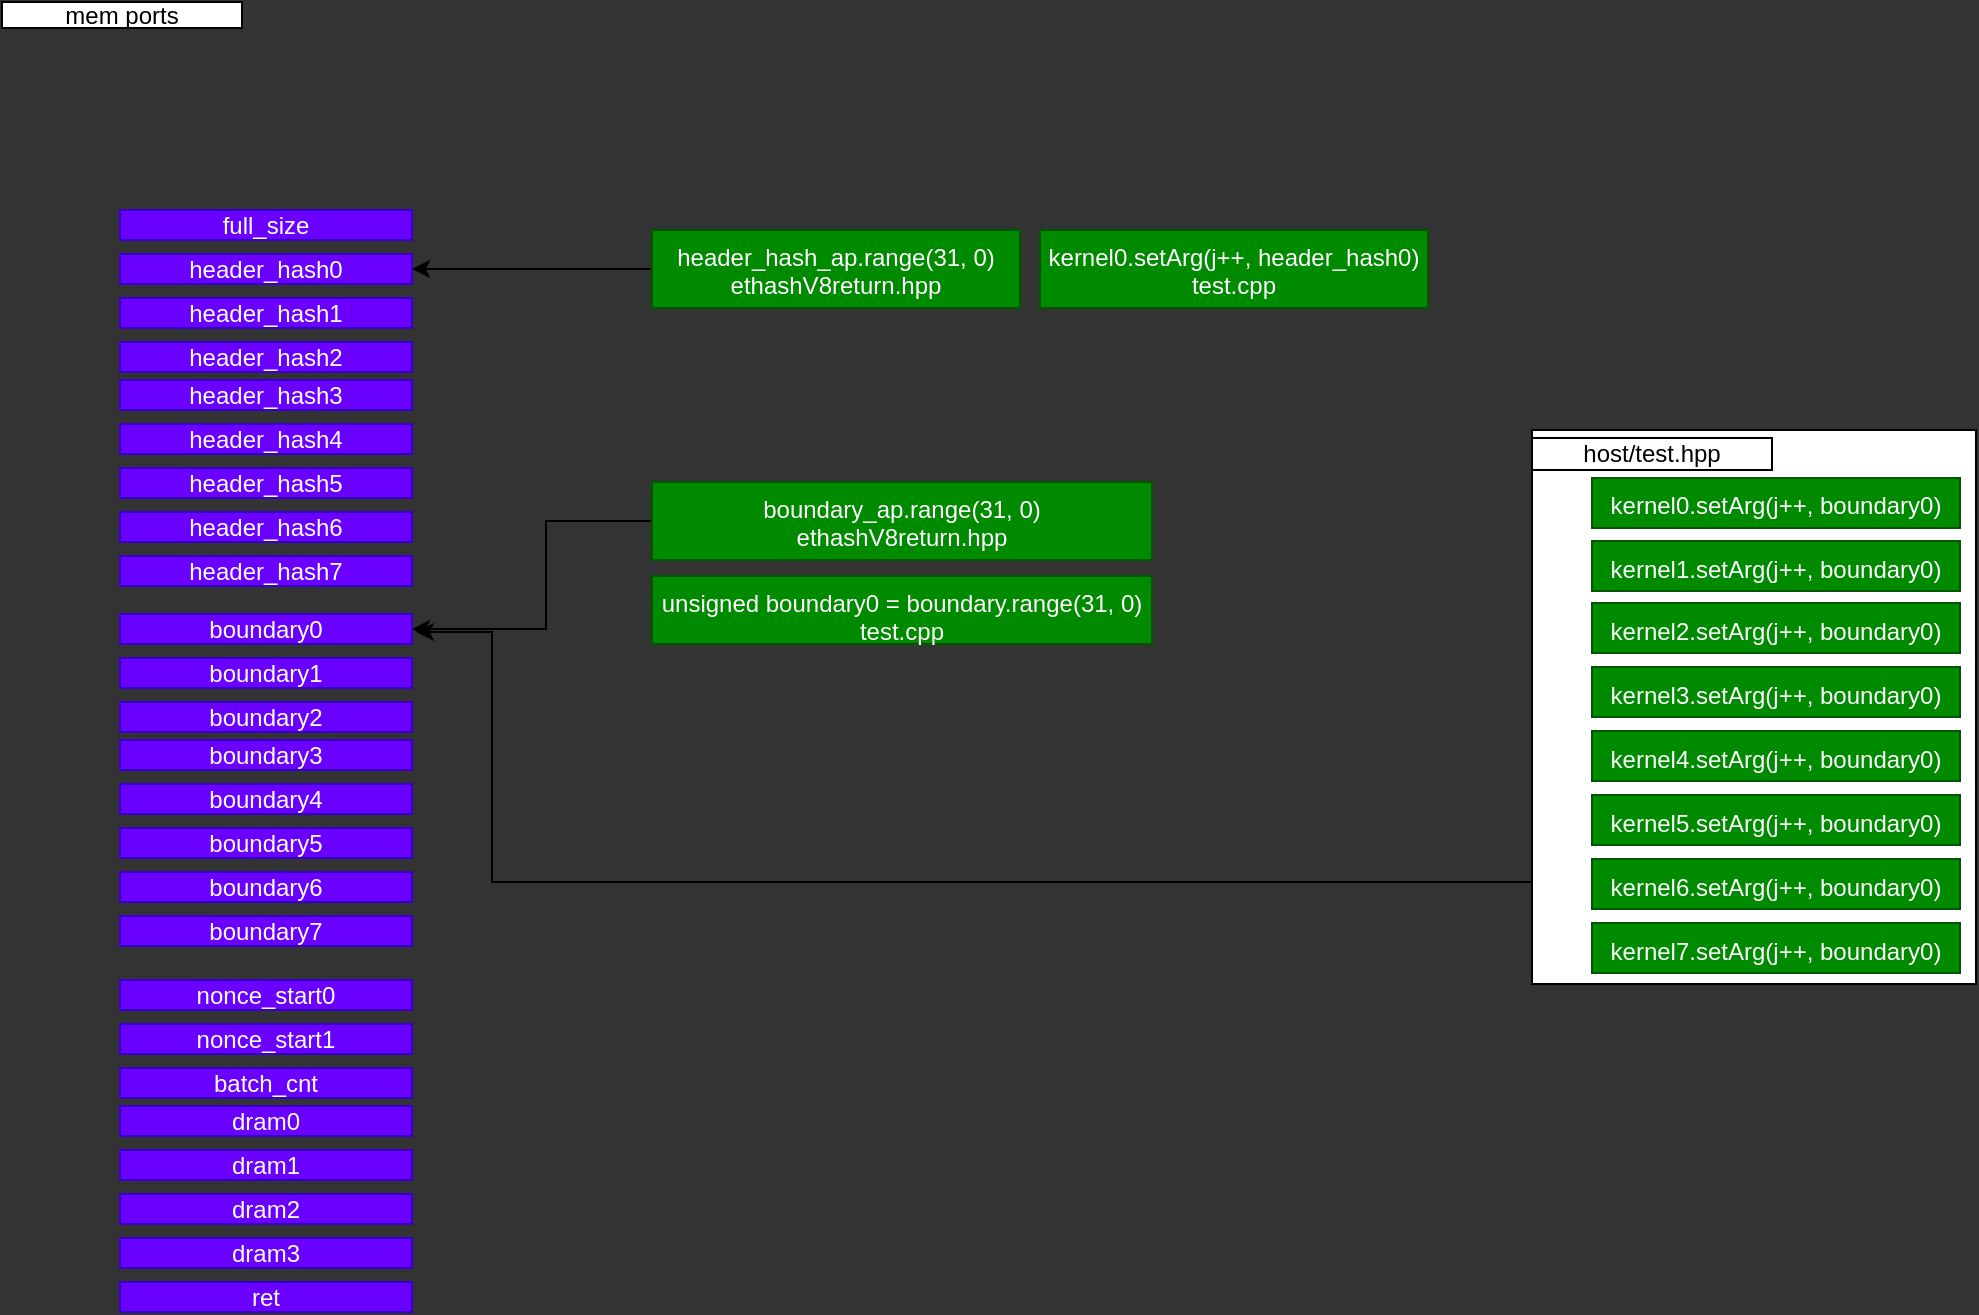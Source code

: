 <mxfile version="17.4.6" type="github">
  <diagram id="fBou8jqfJ-IzIA2dnfak" name="ethash_kernel">
    <mxGraphModel dx="1357" dy="807" grid="0" gridSize="10" guides="1" tooltips="1" connect="1" arrows="1" fold="1" page="0" pageScale="1" pageWidth="850" pageHeight="1100" background="#333333" math="0" shadow="0">
      <root>
        <mxCell id="0" />
        <mxCell id="1" parent="0" />
        <mxCell id="PowGZbfVUuosZzaBvfRT-45" style="edgeStyle=orthogonalEdgeStyle;rounded=0;orthogonalLoop=1;jettySize=auto;html=1;exitX=0;exitY=0.5;exitDx=0;exitDy=0;" edge="1" parent="1" source="PowGZbfVUuosZzaBvfRT-41">
          <mxGeometry relative="1" as="geometry">
            <mxPoint x="240" y="334" as="targetPoint" />
            <Array as="points">
              <mxPoint x="278" y="459" />
              <mxPoint x="278" y="334" />
            </Array>
          </mxGeometry>
        </mxCell>
        <mxCell id="PowGZbfVUuosZzaBvfRT-41" value="" style="rounded=0;whiteSpace=wrap;html=1;" vertex="1" parent="1">
          <mxGeometry x="798" y="233" width="222" height="277" as="geometry" />
        </mxCell>
        <mxCell id="vV10gTrduIRS4eCzoeQk-2" value="mem ports" style="rounded=0;whiteSpace=wrap;html=1;" parent="1" vertex="1">
          <mxGeometry x="33" y="19" width="120" height="13" as="geometry" />
        </mxCell>
        <mxCell id="PowGZbfVUuosZzaBvfRT-1" value="full_size" style="rounded=0;whiteSpace=wrap;html=1;fillColor=#6a00ff;fontColor=#ffffff;strokeColor=#3700CC;" vertex="1" parent="1">
          <mxGeometry x="92" y="123" width="146" height="15" as="geometry" />
        </mxCell>
        <mxCell id="PowGZbfVUuosZzaBvfRT-5" value="header_hash0" style="rounded=0;whiteSpace=wrap;html=1;fillColor=#6a00ff;fontColor=#ffffff;strokeColor=#3700CC;" vertex="1" parent="1">
          <mxGeometry x="92" y="145" width="146" height="15" as="geometry" />
        </mxCell>
        <mxCell id="PowGZbfVUuosZzaBvfRT-6" value="header_hash1" style="rounded=0;whiteSpace=wrap;html=1;fillColor=#6a00ff;fontColor=#ffffff;strokeColor=#3700CC;" vertex="1" parent="1">
          <mxGeometry x="92" y="167" width="146" height="15" as="geometry" />
        </mxCell>
        <mxCell id="PowGZbfVUuosZzaBvfRT-7" value="header_hash2" style="rounded=0;whiteSpace=wrap;html=1;fillColor=#6a00ff;fontColor=#ffffff;strokeColor=#3700CC;" vertex="1" parent="1">
          <mxGeometry x="92" y="189" width="146" height="15" as="geometry" />
        </mxCell>
        <mxCell id="PowGZbfVUuosZzaBvfRT-8" value="header_hash3" style="rounded=0;whiteSpace=wrap;html=1;fillColor=#6a00ff;fontColor=#ffffff;strokeColor=#3700CC;" vertex="1" parent="1">
          <mxGeometry x="92" y="208" width="146" height="15" as="geometry" />
        </mxCell>
        <mxCell id="PowGZbfVUuosZzaBvfRT-9" value="header_hash4" style="rounded=0;whiteSpace=wrap;html=1;fillColor=#6a00ff;fontColor=#ffffff;strokeColor=#3700CC;" vertex="1" parent="1">
          <mxGeometry x="92" y="230" width="146" height="15" as="geometry" />
        </mxCell>
        <mxCell id="PowGZbfVUuosZzaBvfRT-10" value="header_hash5" style="rounded=0;whiteSpace=wrap;html=1;fillColor=#6a00ff;fontColor=#ffffff;strokeColor=#3700CC;" vertex="1" parent="1">
          <mxGeometry x="92" y="252" width="146" height="15" as="geometry" />
        </mxCell>
        <mxCell id="PowGZbfVUuosZzaBvfRT-11" value="header_hash6" style="rounded=0;whiteSpace=wrap;html=1;fillColor=#6a00ff;fontColor=#ffffff;strokeColor=#3700CC;" vertex="1" parent="1">
          <mxGeometry x="92" y="274" width="146" height="15" as="geometry" />
        </mxCell>
        <mxCell id="PowGZbfVUuosZzaBvfRT-12" value="header_hash7" style="rounded=0;whiteSpace=wrap;html=1;fillColor=#6a00ff;fontColor=#ffffff;strokeColor=#3700CC;" vertex="1" parent="1">
          <mxGeometry x="92" y="296" width="146" height="15" as="geometry" />
        </mxCell>
        <mxCell id="PowGZbfVUuosZzaBvfRT-13" value="boundary0" style="rounded=0;whiteSpace=wrap;html=1;fillColor=#6a00ff;fontColor=#ffffff;strokeColor=#3700CC;" vertex="1" parent="1">
          <mxGeometry x="92" y="325" width="146" height="15" as="geometry" />
        </mxCell>
        <mxCell id="PowGZbfVUuosZzaBvfRT-14" value="boundary1" style="rounded=0;whiteSpace=wrap;html=1;fillColor=#6a00ff;fontColor=#ffffff;strokeColor=#3700CC;" vertex="1" parent="1">
          <mxGeometry x="92" y="347" width="146" height="15" as="geometry" />
        </mxCell>
        <mxCell id="PowGZbfVUuosZzaBvfRT-15" value="boundary2" style="rounded=0;whiteSpace=wrap;html=1;fillColor=#6a00ff;fontColor=#ffffff;strokeColor=#3700CC;" vertex="1" parent="1">
          <mxGeometry x="92" y="369" width="146" height="15" as="geometry" />
        </mxCell>
        <mxCell id="PowGZbfVUuosZzaBvfRT-16" value="boundary3" style="rounded=0;whiteSpace=wrap;html=1;fillColor=#6a00ff;fontColor=#ffffff;strokeColor=#3700CC;" vertex="1" parent="1">
          <mxGeometry x="92" y="388" width="146" height="15" as="geometry" />
        </mxCell>
        <mxCell id="PowGZbfVUuosZzaBvfRT-17" value="boundary4" style="rounded=0;whiteSpace=wrap;html=1;fillColor=#6a00ff;fontColor=#ffffff;strokeColor=#3700CC;" vertex="1" parent="1">
          <mxGeometry x="92" y="410" width="146" height="15" as="geometry" />
        </mxCell>
        <mxCell id="PowGZbfVUuosZzaBvfRT-18" value="boundary5" style="rounded=0;whiteSpace=wrap;html=1;fillColor=#6a00ff;fontColor=#ffffff;strokeColor=#3700CC;" vertex="1" parent="1">
          <mxGeometry x="92" y="432" width="146" height="15" as="geometry" />
        </mxCell>
        <mxCell id="PowGZbfVUuosZzaBvfRT-19" value="boundary6" style="rounded=0;whiteSpace=wrap;html=1;fillColor=#6a00ff;fontColor=#ffffff;strokeColor=#3700CC;" vertex="1" parent="1">
          <mxGeometry x="92" y="454" width="146" height="15" as="geometry" />
        </mxCell>
        <mxCell id="PowGZbfVUuosZzaBvfRT-20" value="boundary7" style="rounded=0;whiteSpace=wrap;html=1;fillColor=#6a00ff;fontColor=#ffffff;strokeColor=#3700CC;" vertex="1" parent="1">
          <mxGeometry x="92" y="476" width="146" height="15" as="geometry" />
        </mxCell>
        <mxCell id="PowGZbfVUuosZzaBvfRT-21" value="nonce_start0" style="rounded=0;whiteSpace=wrap;html=1;fillColor=#6a00ff;fontColor=#ffffff;strokeColor=#3700CC;" vertex="1" parent="1">
          <mxGeometry x="92" y="508" width="146" height="15" as="geometry" />
        </mxCell>
        <mxCell id="PowGZbfVUuosZzaBvfRT-22" value="nonce_start1" style="rounded=0;whiteSpace=wrap;html=1;fillColor=#6a00ff;fontColor=#ffffff;strokeColor=#3700CC;" vertex="1" parent="1">
          <mxGeometry x="92" y="530" width="146" height="15" as="geometry" />
        </mxCell>
        <mxCell id="PowGZbfVUuosZzaBvfRT-23" value="batch_cnt" style="rounded=0;whiteSpace=wrap;html=1;fillColor=#6a00ff;fontColor=#ffffff;strokeColor=#3700CC;" vertex="1" parent="1">
          <mxGeometry x="92" y="552" width="146" height="15" as="geometry" />
        </mxCell>
        <mxCell id="PowGZbfVUuosZzaBvfRT-24" value="dram0" style="rounded=0;whiteSpace=wrap;html=1;fillColor=#6a00ff;fontColor=#ffffff;strokeColor=#3700CC;" vertex="1" parent="1">
          <mxGeometry x="92" y="571" width="146" height="15" as="geometry" />
        </mxCell>
        <mxCell id="PowGZbfVUuosZzaBvfRT-25" value="dram1" style="rounded=0;whiteSpace=wrap;html=1;fillColor=#6a00ff;fontColor=#ffffff;strokeColor=#3700CC;" vertex="1" parent="1">
          <mxGeometry x="92" y="593" width="146" height="15" as="geometry" />
        </mxCell>
        <mxCell id="PowGZbfVUuosZzaBvfRT-26" value="dram2" style="rounded=0;whiteSpace=wrap;html=1;fillColor=#6a00ff;fontColor=#ffffff;strokeColor=#3700CC;" vertex="1" parent="1">
          <mxGeometry x="92" y="615" width="146" height="15" as="geometry" />
        </mxCell>
        <mxCell id="PowGZbfVUuosZzaBvfRT-27" value="dram3" style="rounded=0;whiteSpace=wrap;html=1;fillColor=#6a00ff;fontColor=#ffffff;strokeColor=#3700CC;" vertex="1" parent="1">
          <mxGeometry x="92" y="637" width="146" height="15" as="geometry" />
        </mxCell>
        <mxCell id="PowGZbfVUuosZzaBvfRT-28" value="ret" style="rounded=0;whiteSpace=wrap;html=1;fillColor=#6a00ff;fontColor=#ffffff;strokeColor=#3700CC;" vertex="1" parent="1">
          <mxGeometry x="92" y="659" width="146" height="15" as="geometry" />
        </mxCell>
        <mxCell id="PowGZbfVUuosZzaBvfRT-30" style="edgeStyle=orthogonalEdgeStyle;rounded=0;orthogonalLoop=1;jettySize=auto;html=1;exitX=0;exitY=0.5;exitDx=0;exitDy=0;" edge="1" parent="1" source="PowGZbfVUuosZzaBvfRT-29" target="PowGZbfVUuosZzaBvfRT-5">
          <mxGeometry relative="1" as="geometry" />
        </mxCell>
        <mxCell id="PowGZbfVUuosZzaBvfRT-29" value="&lt;div&gt;header_hash_ap.range(31, 0)&lt;/div&gt;&lt;div&gt;ethashV8return.hpp&lt;br&gt;&lt;/div&gt;" style="rounded=0;whiteSpace=wrap;html=1;fillColor=#008a00;fontColor=#ffffff;strokeColor=#005700;verticalAlign=top;" vertex="1" parent="1">
          <mxGeometry x="358" y="133" width="184" height="39" as="geometry" />
        </mxCell>
        <mxCell id="PowGZbfVUuosZzaBvfRT-31" value="&lt;div&gt;kernel0.setArg(j++, header_hash0)&lt;/div&gt;&lt;div&gt;test.cpp&lt;br&gt;&lt;/div&gt;" style="rounded=0;whiteSpace=wrap;html=1;fillColor=#008a00;fontColor=#ffffff;strokeColor=#005700;verticalAlign=top;" vertex="1" parent="1">
          <mxGeometry x="552" y="133" width="194" height="39" as="geometry" />
        </mxCell>
        <mxCell id="PowGZbfVUuosZzaBvfRT-43" style="edgeStyle=orthogonalEdgeStyle;rounded=0;orthogonalLoop=1;jettySize=auto;html=1;exitX=0;exitY=0.5;exitDx=0;exitDy=0;entryX=1;entryY=0.5;entryDx=0;entryDy=0;" edge="1" parent="1" source="PowGZbfVUuosZzaBvfRT-32" target="PowGZbfVUuosZzaBvfRT-13">
          <mxGeometry relative="1" as="geometry">
            <Array as="points">
              <mxPoint x="305" y="279" />
              <mxPoint x="305" y="333" />
            </Array>
          </mxGeometry>
        </mxCell>
        <mxCell id="PowGZbfVUuosZzaBvfRT-32" value="&lt;div&gt;boundary_ap.range(31, 0)&lt;/div&gt;&lt;div&gt;ethashV8return.hpp&lt;br&gt;&lt;/div&gt;" style="rounded=0;whiteSpace=wrap;html=1;fillColor=#008a00;fontColor=#ffffff;strokeColor=#005700;verticalAlign=top;" vertex="1" parent="1">
          <mxGeometry x="358" y="259" width="250" height="39" as="geometry" />
        </mxCell>
        <mxCell id="PowGZbfVUuosZzaBvfRT-33" value="kernel0.setArg(j++, boundary0)" style="rounded=0;whiteSpace=wrap;html=1;fillColor=#008a00;fontColor=#ffffff;strokeColor=#005700;verticalAlign=top;" vertex="1" parent="1">
          <mxGeometry x="828" y="257" width="184" height="25" as="geometry" />
        </mxCell>
        <mxCell id="PowGZbfVUuosZzaBvfRT-34" value="kernel1.setArg(j++, boundary0)" style="rounded=0;whiteSpace=wrap;html=1;fillColor=#008a00;fontColor=#ffffff;strokeColor=#005700;verticalAlign=top;" vertex="1" parent="1">
          <mxGeometry x="828" y="288.5" width="184" height="25" as="geometry" />
        </mxCell>
        <mxCell id="PowGZbfVUuosZzaBvfRT-35" value="kernel2.setArg(j++, boundary0)" style="rounded=0;whiteSpace=wrap;html=1;fillColor=#008a00;fontColor=#ffffff;strokeColor=#005700;verticalAlign=top;" vertex="1" parent="1">
          <mxGeometry x="828" y="319.5" width="184" height="25" as="geometry" />
        </mxCell>
        <mxCell id="PowGZbfVUuosZzaBvfRT-36" value="kernel3.setArg(j++, boundary0)" style="rounded=0;whiteSpace=wrap;html=1;fillColor=#008a00;fontColor=#ffffff;strokeColor=#005700;verticalAlign=top;" vertex="1" parent="1">
          <mxGeometry x="828" y="351.5" width="184" height="25" as="geometry" />
        </mxCell>
        <mxCell id="PowGZbfVUuosZzaBvfRT-37" value="kernel4.setArg(j++, boundary0)" style="rounded=0;whiteSpace=wrap;html=1;fillColor=#008a00;fontColor=#ffffff;strokeColor=#005700;verticalAlign=top;" vertex="1" parent="1">
          <mxGeometry x="828" y="383.5" width="184" height="25" as="geometry" />
        </mxCell>
        <mxCell id="PowGZbfVUuosZzaBvfRT-38" value="kernel5.setArg(j++, boundary0)" style="rounded=0;whiteSpace=wrap;html=1;fillColor=#008a00;fontColor=#ffffff;strokeColor=#005700;verticalAlign=top;" vertex="1" parent="1">
          <mxGeometry x="828" y="415.5" width="184" height="25" as="geometry" />
        </mxCell>
        <mxCell id="PowGZbfVUuosZzaBvfRT-39" value="kernel6.setArg(j++, boundary0)" style="rounded=0;whiteSpace=wrap;html=1;fillColor=#008a00;fontColor=#ffffff;strokeColor=#005700;verticalAlign=top;" vertex="1" parent="1">
          <mxGeometry x="828" y="447.5" width="184" height="25" as="geometry" />
        </mxCell>
        <mxCell id="PowGZbfVUuosZzaBvfRT-40" value="kernel7.setArg(j++, boundary0)" style="rounded=0;whiteSpace=wrap;html=1;fillColor=#008a00;fontColor=#ffffff;strokeColor=#005700;verticalAlign=top;" vertex="1" parent="1">
          <mxGeometry x="828" y="479.5" width="184" height="25" as="geometry" />
        </mxCell>
        <mxCell id="PowGZbfVUuosZzaBvfRT-42" value="host/test.hpp" style="rounded=0;whiteSpace=wrap;html=1;" vertex="1" parent="1">
          <mxGeometry x="798" y="237" width="120" height="16" as="geometry" />
        </mxCell>
        <mxCell id="PowGZbfVUuosZzaBvfRT-46" value="&lt;div&gt;unsigned boundary0 = boundary.range(31, 0)&lt;/div&gt;&lt;div&gt;test.cpp&lt;br&gt;&lt;/div&gt;" style="rounded=0;whiteSpace=wrap;html=1;fillColor=#008a00;fontColor=#ffffff;strokeColor=#005700;verticalAlign=top;" vertex="1" parent="1">
          <mxGeometry x="358" y="306" width="250" height="34" as="geometry" />
        </mxCell>
      </root>
    </mxGraphModel>
  </diagram>
</mxfile>
